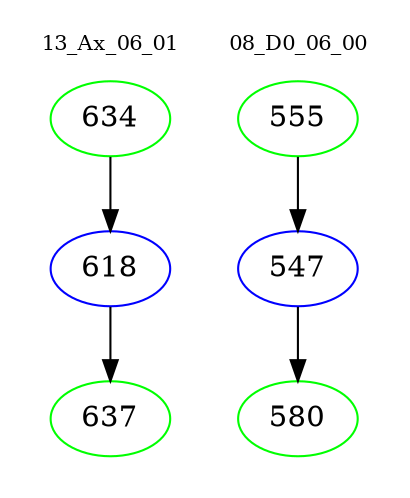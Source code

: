 digraph{
subgraph cluster_0 {
color = white
label = "13_Ax_06_01";
fontsize=10;
T0_634 [label="634", color="green"]
T0_634 -> T0_618 [color="black"]
T0_618 [label="618", color="blue"]
T0_618 -> T0_637 [color="black"]
T0_637 [label="637", color="green"]
}
subgraph cluster_1 {
color = white
label = "08_D0_06_00";
fontsize=10;
T1_555 [label="555", color="green"]
T1_555 -> T1_547 [color="black"]
T1_547 [label="547", color="blue"]
T1_547 -> T1_580 [color="black"]
T1_580 [label="580", color="green"]
}
}
